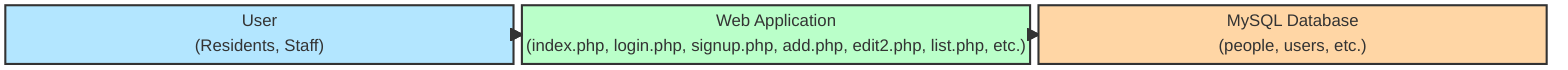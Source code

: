 ---
title: Demographic Profiling System Context Diagram
id: pamanlinan-context-diagram-2025
---
block-beta
  columns 3
  User["User<br/>(Residents, Staff)"]
  WebApp["Web Application<br/>(index.php, login.php, signup.php, add.php, edit2.php, list.php, etc.)"]
  Database["MySQL Database<br/>(people, users, etc.)"]
  
  User --> WebApp
  WebApp --> Database
  Database --> WebApp
  WebApp --> User
  
  style User fill:#b3e6ff,stroke:#333,stroke-width:2px
  style WebApp fill:#baffc9,stroke:#333,stroke-width:2px
  style Database fill:#ffd6a5,stroke:#333,stroke-width:2px